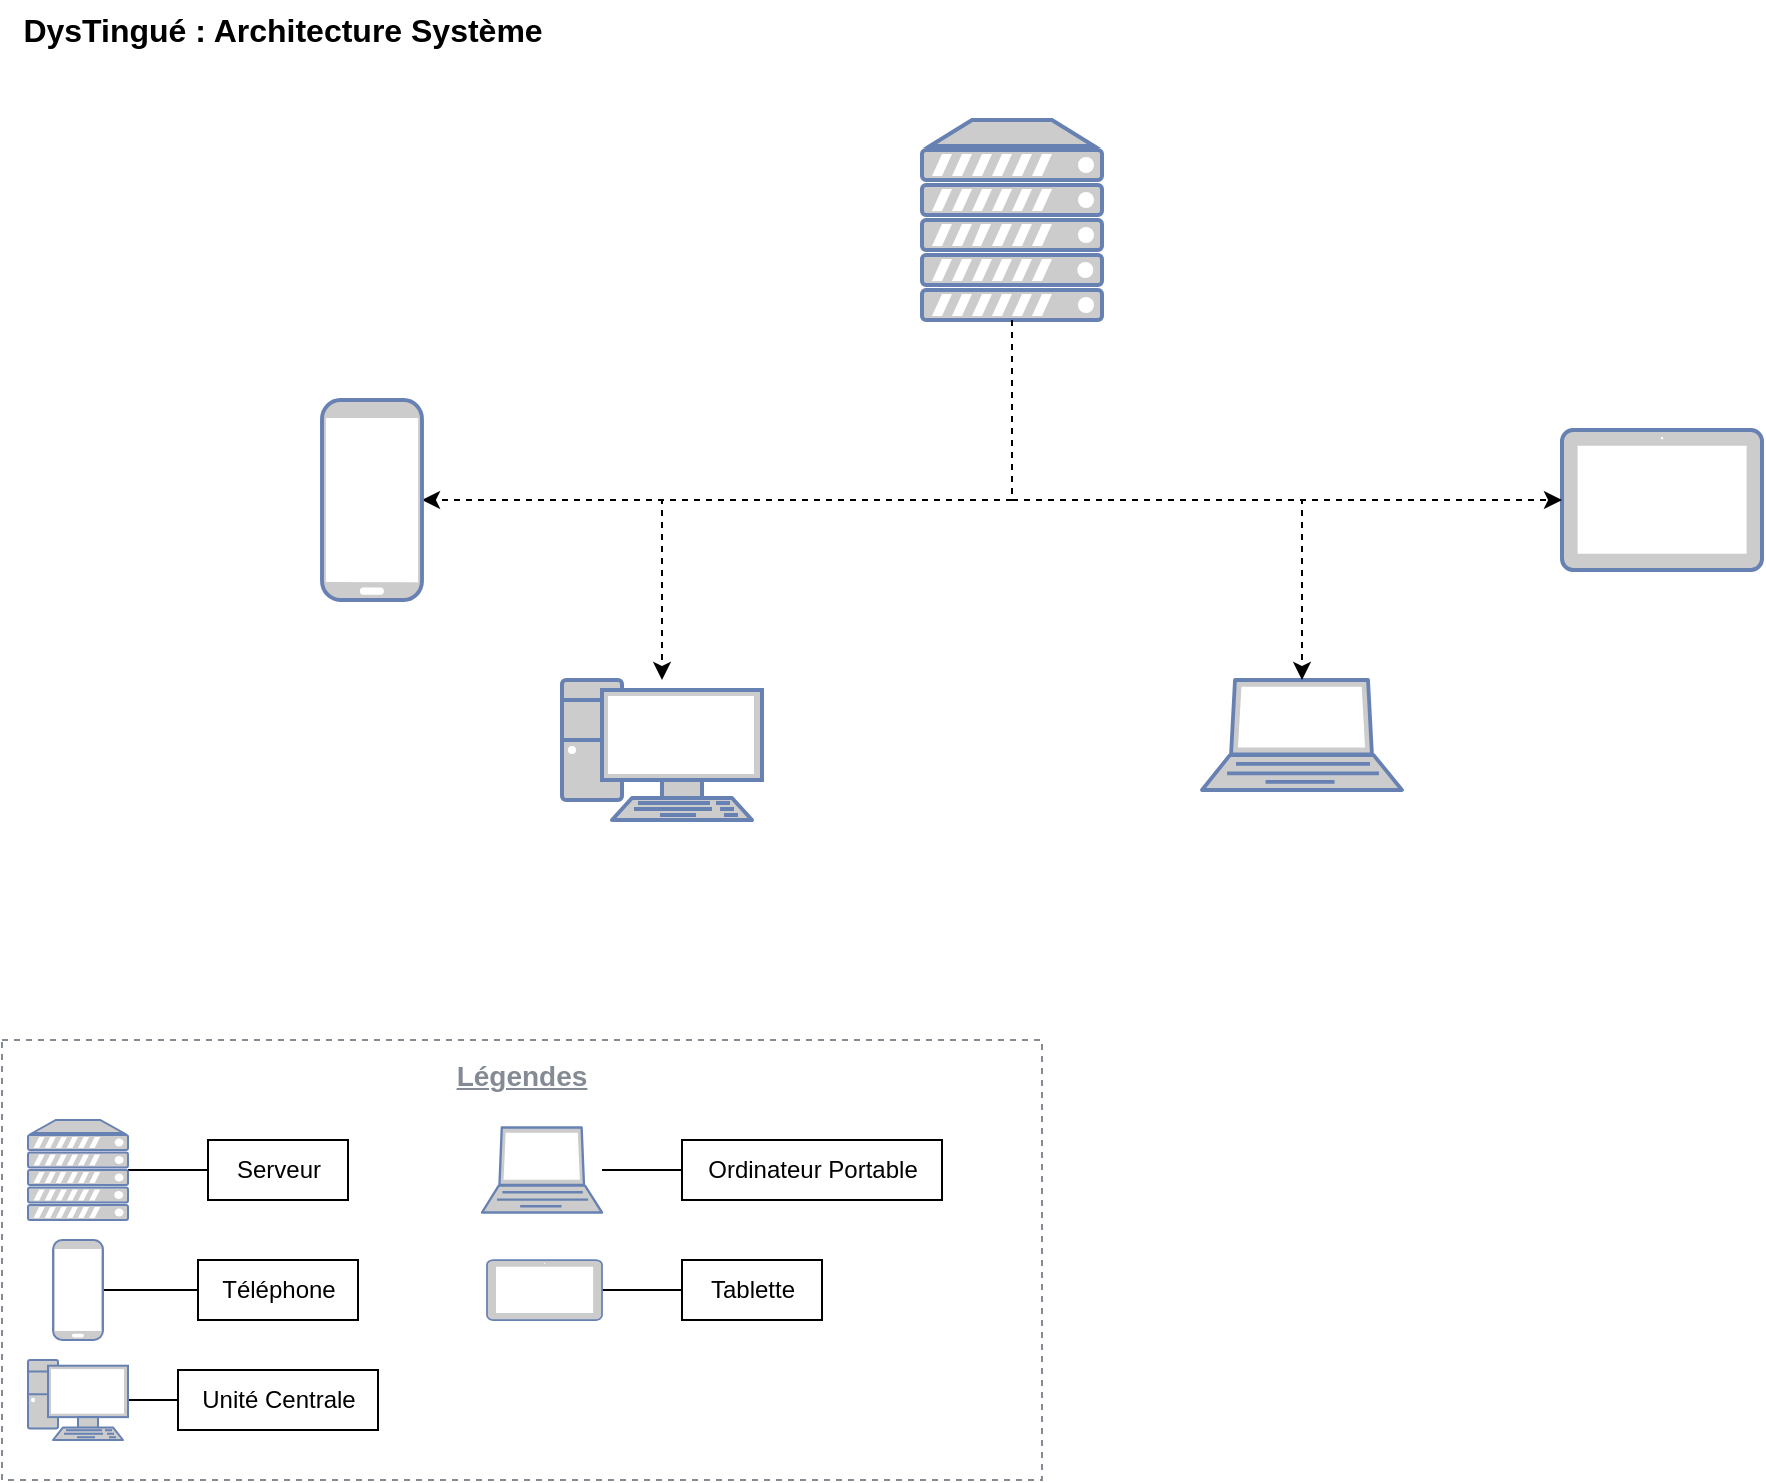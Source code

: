 <mxfile version="22.1.11" type="github">
  <diagram name="Page-1" id="55a83fd1-7818-8e21-69c5-c3457e3827bb">
    <mxGraphModel dx="1434" dy="662" grid="1" gridSize="10" guides="1" tooltips="1" connect="1" arrows="1" fold="1" page="1" pageScale="1" pageWidth="1100" pageHeight="850" background="none" math="0" shadow="0">
      <root>
        <mxCell id="0" />
        <mxCell id="1" parent="0" />
        <mxCell id="s-hcLIv2U0r-BTCnsIPd-20" style="edgeStyle=orthogonalEdgeStyle;rounded=0;orthogonalLoop=1;jettySize=auto;html=1;dashed=1;" edge="1" parent="1" source="s-hcLIv2U0r-BTCnsIPd-4" target="s-hcLIv2U0r-BTCnsIPd-7">
          <mxGeometry relative="1" as="geometry">
            <Array as="points">
              <mxPoint x="505" y="250" />
            </Array>
          </mxGeometry>
        </mxCell>
        <mxCell id="s-hcLIv2U0r-BTCnsIPd-21" style="edgeStyle=orthogonalEdgeStyle;rounded=0;orthogonalLoop=1;jettySize=auto;html=1;dashed=1;" edge="1" parent="1" source="s-hcLIv2U0r-BTCnsIPd-4" target="s-hcLIv2U0r-BTCnsIPd-5">
          <mxGeometry relative="1" as="geometry">
            <Array as="points">
              <mxPoint x="505" y="250" />
              <mxPoint x="330" y="250" />
            </Array>
          </mxGeometry>
        </mxCell>
        <mxCell id="s-hcLIv2U0r-BTCnsIPd-4" value="" style="fontColor=#0066CC;verticalAlign=top;verticalLabelPosition=bottom;labelPosition=center;align=center;html=1;outlineConnect=0;fillColor=#CCCCCC;strokeColor=#6881B3;gradientColor=none;gradientDirection=north;strokeWidth=2;shape=mxgraph.networks.server;" vertex="1" parent="1">
          <mxGeometry x="460" y="60" width="90" height="100" as="geometry" />
        </mxCell>
        <mxCell id="s-hcLIv2U0r-BTCnsIPd-5" value="" style="fontColor=#0066CC;verticalAlign=top;verticalLabelPosition=bottom;labelPosition=center;align=center;html=1;outlineConnect=0;fillColor=#CCCCCC;strokeColor=#6881B3;gradientColor=none;gradientDirection=north;strokeWidth=2;shape=mxgraph.networks.pc;" vertex="1" parent="1">
          <mxGeometry x="280" y="340" width="100" height="70" as="geometry" />
        </mxCell>
        <mxCell id="s-hcLIv2U0r-BTCnsIPd-7" value="" style="fontColor=#0066CC;verticalAlign=top;verticalLabelPosition=bottom;labelPosition=center;align=center;html=1;outlineConnect=0;fillColor=#CCCCCC;strokeColor=#6881B3;gradientColor=none;gradientDirection=north;strokeWidth=2;shape=mxgraph.networks.mobile;" vertex="1" parent="1">
          <mxGeometry x="160" y="200" width="50" height="100" as="geometry" />
        </mxCell>
        <mxCell id="s-hcLIv2U0r-BTCnsIPd-8" value="" style="fontColor=#0066CC;verticalAlign=top;verticalLabelPosition=bottom;labelPosition=center;align=center;html=1;outlineConnect=0;fillColor=#CCCCCC;strokeColor=#6881B3;gradientColor=none;gradientDirection=north;strokeWidth=2;shape=mxgraph.networks.laptop;" vertex="1" parent="1">
          <mxGeometry x="600" y="340" width="100" height="55" as="geometry" />
        </mxCell>
        <mxCell id="s-hcLIv2U0r-BTCnsIPd-9" value="" style="fontColor=#0066CC;verticalAlign=top;verticalLabelPosition=bottom;labelPosition=center;align=center;html=1;outlineConnect=0;fillColor=#CCCCCC;strokeColor=#6881B3;gradientColor=none;gradientDirection=north;strokeWidth=2;shape=mxgraph.networks.tablet;" vertex="1" parent="1">
          <mxGeometry x="780" y="215" width="100" height="70" as="geometry" />
        </mxCell>
        <mxCell id="s-hcLIv2U0r-BTCnsIPd-12" value="DysTingué : Architecture Système" style="text;html=1;align=center;verticalAlign=middle;resizable=0;points=[];autosize=1;strokeColor=none;fillColor=none;fontStyle=1;fontSize=16;" vertex="1" parent="1">
          <mxGeometry width="280" height="30" as="geometry" />
        </mxCell>
        <mxCell id="s-hcLIv2U0r-BTCnsIPd-13" value="Serveur" style="text;html=1;align=center;verticalAlign=middle;resizable=0;points=[];autosize=1;strokeColor=default;fillColor=none;" vertex="1" parent="1">
          <mxGeometry x="103" y="570" width="70" height="30" as="geometry" />
        </mxCell>
        <mxCell id="s-hcLIv2U0r-BTCnsIPd-18" value="Ordinateur Portable" style="text;html=1;align=center;verticalAlign=middle;resizable=0;points=[];autosize=1;strokeColor=default;fillColor=none;" vertex="1" parent="1">
          <mxGeometry x="340" y="570" width="130" height="30" as="geometry" />
        </mxCell>
        <mxCell id="s-hcLIv2U0r-BTCnsIPd-22" style="edgeStyle=orthogonalEdgeStyle;rounded=0;orthogonalLoop=1;jettySize=auto;html=1;entryX=0.5;entryY=0;entryDx=0;entryDy=0;entryPerimeter=0;dashed=1;" edge="1" parent="1" source="s-hcLIv2U0r-BTCnsIPd-4" target="s-hcLIv2U0r-BTCnsIPd-8">
          <mxGeometry relative="1" as="geometry">
            <Array as="points">
              <mxPoint x="505" y="250" />
              <mxPoint x="650" y="250" />
            </Array>
          </mxGeometry>
        </mxCell>
        <mxCell id="s-hcLIv2U0r-BTCnsIPd-23" style="edgeStyle=orthogonalEdgeStyle;rounded=0;orthogonalLoop=1;jettySize=auto;html=1;entryX=0;entryY=0.5;entryDx=0;entryDy=0;entryPerimeter=0;dashed=1;" edge="1" parent="1" source="s-hcLIv2U0r-BTCnsIPd-4" target="s-hcLIv2U0r-BTCnsIPd-9">
          <mxGeometry relative="1" as="geometry">
            <Array as="points">
              <mxPoint x="505" y="250" />
              <mxPoint x="780" y="250" />
            </Array>
          </mxGeometry>
        </mxCell>
        <mxCell id="s-hcLIv2U0r-BTCnsIPd-26" style="edgeStyle=orthogonalEdgeStyle;rounded=0;orthogonalLoop=1;jettySize=auto;html=1;endArrow=none;endFill=0;" edge="1" parent="1" source="s-hcLIv2U0r-BTCnsIPd-25" target="s-hcLIv2U0r-BTCnsIPd-13">
          <mxGeometry relative="1" as="geometry" />
        </mxCell>
        <mxCell id="s-hcLIv2U0r-BTCnsIPd-25" value="" style="fontColor=#0066CC;verticalAlign=top;verticalLabelPosition=bottom;labelPosition=center;align=center;html=1;outlineConnect=0;fillColor=#CCCCCC;strokeColor=#6881B3;gradientColor=none;gradientDirection=north;strokeWidth=2;shape=mxgraph.networks.server;" vertex="1" parent="1">
          <mxGeometry x="13" y="560" width="50" height="50" as="geometry" />
        </mxCell>
        <mxCell id="s-hcLIv2U0r-BTCnsIPd-29" style="edgeStyle=orthogonalEdgeStyle;rounded=0;orthogonalLoop=1;jettySize=auto;html=1;endArrow=none;endFill=0;" edge="1" parent="1" source="s-hcLIv2U0r-BTCnsIPd-27" target="s-hcLIv2U0r-BTCnsIPd-28">
          <mxGeometry relative="1" as="geometry" />
        </mxCell>
        <mxCell id="s-hcLIv2U0r-BTCnsIPd-27" value="" style="fontColor=#0066CC;verticalAlign=top;verticalLabelPosition=bottom;labelPosition=center;align=center;html=1;outlineConnect=0;fillColor=#CCCCCC;strokeColor=#6881B3;gradientColor=none;gradientDirection=north;strokeWidth=2;shape=mxgraph.networks.mobile;" vertex="1" parent="1">
          <mxGeometry x="25.5" y="620" width="25" height="50" as="geometry" />
        </mxCell>
        <mxCell id="s-hcLIv2U0r-BTCnsIPd-28" value="Téléphone" style="text;html=1;align=center;verticalAlign=middle;resizable=0;points=[];autosize=1;strokeColor=default;fillColor=none;" vertex="1" parent="1">
          <mxGeometry x="98" y="630" width="80" height="30" as="geometry" />
        </mxCell>
        <mxCell id="s-hcLIv2U0r-BTCnsIPd-32" style="edgeStyle=orthogonalEdgeStyle;rounded=0;orthogonalLoop=1;jettySize=auto;html=1;endArrow=none;endFill=0;" edge="1" parent="1" source="s-hcLIv2U0r-BTCnsIPd-30" target="s-hcLIv2U0r-BTCnsIPd-31">
          <mxGeometry relative="1" as="geometry" />
        </mxCell>
        <mxCell id="s-hcLIv2U0r-BTCnsIPd-30" value="" style="fontColor=#0066CC;verticalAlign=top;verticalLabelPosition=bottom;labelPosition=center;align=center;html=1;outlineConnect=0;fillColor=#CCCCCC;strokeColor=#6881B3;gradientColor=none;gradientDirection=north;strokeWidth=2;shape=mxgraph.networks.pc;" vertex="1" parent="1">
          <mxGeometry x="13" y="680" width="50" height="40" as="geometry" />
        </mxCell>
        <mxCell id="s-hcLIv2U0r-BTCnsIPd-31" value="Unité Centrale" style="text;html=1;align=center;verticalAlign=middle;resizable=0;points=[];autosize=1;strokeColor=default;fillColor=none;" vertex="1" parent="1">
          <mxGeometry x="88" y="685" width="100" height="30" as="geometry" />
        </mxCell>
        <mxCell id="s-hcLIv2U0r-BTCnsIPd-34" style="edgeStyle=orthogonalEdgeStyle;rounded=0;orthogonalLoop=1;jettySize=auto;html=1;endArrow=none;endFill=0;" edge="1" parent="1" source="s-hcLIv2U0r-BTCnsIPd-33" target="s-hcLIv2U0r-BTCnsIPd-18">
          <mxGeometry relative="1" as="geometry" />
        </mxCell>
        <mxCell id="s-hcLIv2U0r-BTCnsIPd-33" value="" style="fontColor=#0066CC;verticalAlign=top;verticalLabelPosition=bottom;labelPosition=center;align=center;html=1;outlineConnect=0;fillColor=#CCCCCC;strokeColor=#6881B3;gradientColor=none;gradientDirection=north;strokeWidth=2;shape=mxgraph.networks.laptop;" vertex="1" parent="1">
          <mxGeometry x="240" y="563.75" width="60" height="42.5" as="geometry" />
        </mxCell>
        <mxCell id="s-hcLIv2U0r-BTCnsIPd-37" style="edgeStyle=orthogonalEdgeStyle;rounded=0;orthogonalLoop=1;jettySize=auto;html=1;endArrow=none;endFill=0;" edge="1" parent="1" source="s-hcLIv2U0r-BTCnsIPd-35" target="s-hcLIv2U0r-BTCnsIPd-36">
          <mxGeometry relative="1" as="geometry" />
        </mxCell>
        <mxCell id="s-hcLIv2U0r-BTCnsIPd-35" value="" style="fontColor=#0066CC;verticalAlign=top;verticalLabelPosition=bottom;labelPosition=center;align=center;html=1;outlineConnect=0;fillColor=#CCCCCC;strokeColor=#6881B3;gradientColor=none;gradientDirection=north;strokeWidth=2;shape=mxgraph.networks.tablet;" vertex="1" parent="1">
          <mxGeometry x="242.5" y="630" width="57.5" height="30" as="geometry" />
        </mxCell>
        <mxCell id="s-hcLIv2U0r-BTCnsIPd-36" value="Tablette" style="text;html=1;align=center;verticalAlign=middle;resizable=0;points=[];autosize=1;strokeColor=default;fillColor=none;" vertex="1" parent="1">
          <mxGeometry x="340" y="630" width="70" height="30" as="geometry" />
        </mxCell>
        <mxCell id="s-hcLIv2U0r-BTCnsIPd-38" value="&lt;font style=&quot;font-size: 14px;&quot;&gt;&lt;b&gt;&lt;u&gt;Légendes&lt;/u&gt;&lt;/b&gt;&lt;/font&gt;" style="outlineConnect=0;gradientColor=none;html=1;whiteSpace=wrap;fontSize=12;fontStyle=0;strokeColor=#858B94;fillColor=none;verticalAlign=top;align=center;fontColor=#858B94;dashed=1;spacingTop=3;" vertex="1" parent="1">
          <mxGeometry y="520" width="520" height="220" as="geometry" />
        </mxCell>
      </root>
    </mxGraphModel>
  </diagram>
</mxfile>
